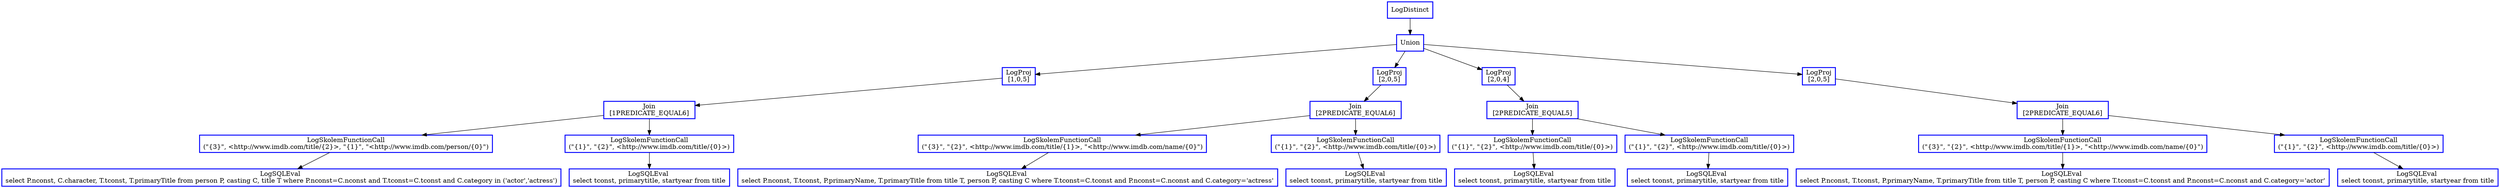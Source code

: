 digraph  g{
node [shape=rectangle, color=black, fontcolor=black, style=bold]
0 [label="LogDistinct" , color = blue] ; 
1 [label="Union", color = blue] ; 
0 -> 1 ; 
2 [label="LogProj
[1,0,5]" , color = blue] ; 
1 -> 2 ; 
3 [label="Join\n [1PREDICATE_EQUAL6] ", color = blue] ; 
2 -> 3 ; 
4 [label="LogSkolemFunctionCall
(\"{3}\", <http://www.imdb.com/title/{2}>, \"{1}\", \"<http://www.imdb.com/person/{0}\")" , color = blue] ; 
3 -> 4 ; 
5 [label="LogSQLEval 
select P.nconst, C.character, T.tconst, T.primaryTitle from person P, casting C, title T where P.nconst=C.nconst and T.tconst=C.tconst and C.category in ('actor','actress')", color = blue] ; 
4 -> 5 ; 
6 [label="LogSkolemFunctionCall
(\"{1}\", \"{2}\", <http://www.imdb.com/title/{0}>)" , color = blue] ; 
3 -> 6 ; 
7 [label="LogSQLEval 
select tconst, primarytitle, startyear from title", color = blue] ; 
6 -> 7 ; 
9 [label="LogProj
[2,0,5]" , color = blue] ; 
1 -> 9 ; 
10 [label="Join\n [2PREDICATE_EQUAL6] ", color = blue] ; 
9 -> 10 ; 
11 [label="LogSkolemFunctionCall
(\"{3}\", \"{2}\", <http://www.imdb.com/title/{1}>, \"<http://www.imdb.com/name/{0}\")" , color = blue] ; 
10 -> 11 ; 
12 [label="LogSQLEval 
select P.nconst, T.tconst, P.primaryName, T.primaryTitle from title T, person P, casting C where T.tconst=C.tconst and P.nconst=C.nconst and C.category='actress'", color = blue] ; 
11 -> 12 ; 
13 [label="LogSkolemFunctionCall
(\"{1}\", \"{2}\", <http://www.imdb.com/title/{0}>)" , color = blue] ; 
10 -> 13 ; 
14 [label="LogSQLEval 
select tconst, primarytitle, startyear from title", color = blue] ; 
13 -> 14 ; 
16 [label="LogProj
[2,0,4]" , color = blue] ; 
1 -> 16 ; 
17 [label="Join\n [2PREDICATE_EQUAL5] ", color = blue] ; 
16 -> 17 ; 
18 [label="LogSkolemFunctionCall
(\"{1}\", \"{2}\", <http://www.imdb.com/title/{0}>)" , color = blue] ; 
17 -> 18 ; 
19 [label="LogSQLEval 
select tconst, primarytitle, startyear from title", color = blue] ; 
18 -> 19 ; 
20 [label="LogSkolemFunctionCall
(\"{1}\", \"{2}\", <http://www.imdb.com/title/{0}>)" , color = blue] ; 
17 -> 20 ; 
21 [label="LogSQLEval 
select tconst, primarytitle, startyear from title", color = blue] ; 
20 -> 21 ; 
23 [label="LogProj
[2,0,5]" , color = blue] ; 
1 -> 23 ; 
24 [label="Join\n [2PREDICATE_EQUAL6] ", color = blue] ; 
23 -> 24 ; 
25 [label="LogSkolemFunctionCall
(\"{3}\", \"{2}\", <http://www.imdb.com/title/{1}>, \"<http://www.imdb.com/name/{0}\")" , color = blue] ; 
24 -> 25 ; 
26 [label="LogSQLEval 
select P.nconst, T.tconst, P.primaryName, T.primaryTitle from title T, person P, casting C where T.tconst=C.tconst and P.nconst=C.nconst and C.category='actor'", color = blue] ; 
25 -> 26 ; 
27 [label="LogSkolemFunctionCall
(\"{1}\", \"{2}\", <http://www.imdb.com/title/{0}>)" , color = blue] ; 
24 -> 27 ; 
28 [label="LogSQLEval 
select tconst, primarytitle, startyear from title", color = blue] ; 
27 -> 28 ; 
}

